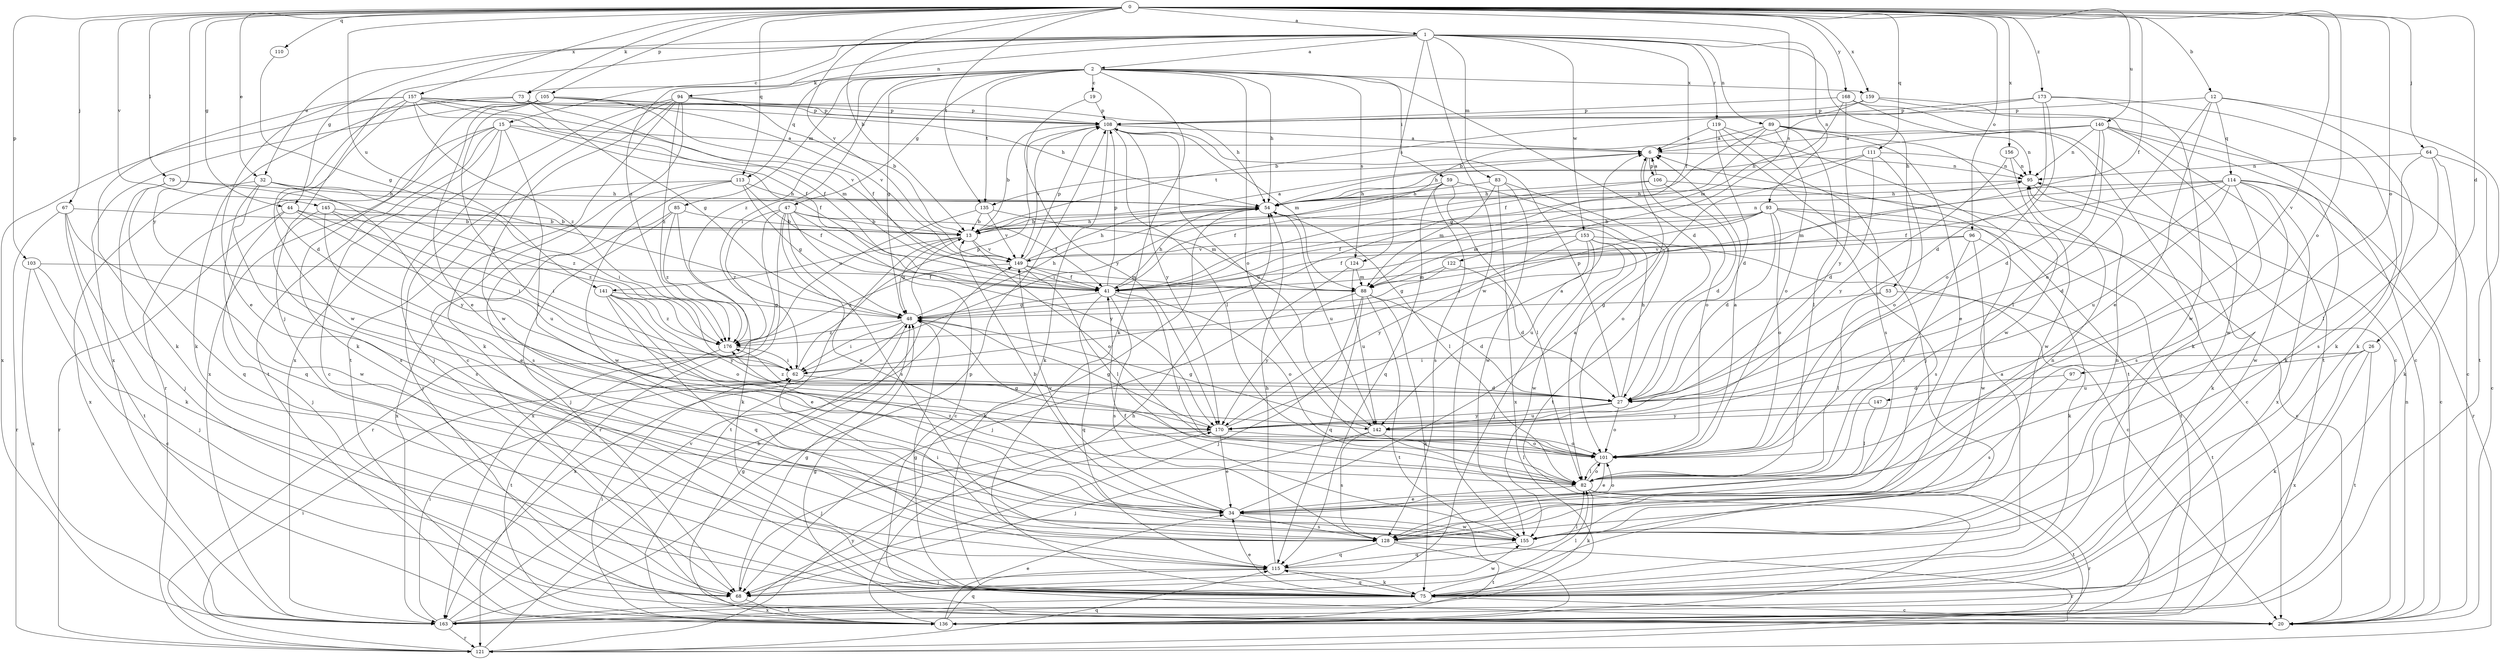strict digraph  {
0;
1;
2;
6;
12;
13;
15;
19;
20;
26;
27;
32;
34;
41;
44;
47;
48;
53;
54;
59;
62;
64;
67;
68;
73;
75;
79;
82;
83;
85;
88;
89;
93;
94;
95;
96;
97;
101;
103;
105;
106;
108;
110;
111;
113;
114;
115;
119;
121;
122;
124;
128;
135;
136;
140;
141;
142;
145;
147;
149;
153;
155;
156;
157;
159;
163;
168;
170;
173;
176;
0 -> 1  [label=a];
0 -> 12  [label=b];
0 -> 13  [label=b];
0 -> 26  [label=d];
0 -> 32  [label=e];
0 -> 41  [label=f];
0 -> 44  [label=g];
0 -> 64  [label=j];
0 -> 67  [label=j];
0 -> 73  [label=k];
0 -> 79  [label=l];
0 -> 96  [label=o];
0 -> 97  [label=o];
0 -> 101  [label=o];
0 -> 103  [label=p];
0 -> 105  [label=p];
0 -> 110  [label=q];
0 -> 111  [label=q];
0 -> 113  [label=q];
0 -> 122  [label=s];
0 -> 135  [label=t];
0 -> 140  [label=u];
0 -> 141  [label=u];
0 -> 145  [label=v];
0 -> 147  [label=v];
0 -> 149  [label=v];
0 -> 156  [label=x];
0 -> 157  [label=x];
0 -> 159  [label=x];
0 -> 168  [label=y];
0 -> 170  [label=y];
0 -> 173  [label=z];
1 -> 2  [label=a];
1 -> 15  [label=c];
1 -> 32  [label=e];
1 -> 41  [label=f];
1 -> 44  [label=g];
1 -> 53  [label=h];
1 -> 68  [label=j];
1 -> 83  [label=m];
1 -> 89  [label=n];
1 -> 93  [label=n];
1 -> 94  [label=n];
1 -> 119  [label=r];
1 -> 124  [label=s];
1 -> 153  [label=w];
1 -> 155  [label=w];
1 -> 176  [label=z];
2 -> 19  [label=c];
2 -> 27  [label=d];
2 -> 47  [label=g];
2 -> 48  [label=g];
2 -> 54  [label=h];
2 -> 59  [label=i];
2 -> 62  [label=i];
2 -> 73  [label=k];
2 -> 75  [label=k];
2 -> 85  [label=m];
2 -> 101  [label=o];
2 -> 113  [label=q];
2 -> 124  [label=s];
2 -> 135  [label=t];
2 -> 159  [label=x];
2 -> 176  [label=z];
6 -> 95  [label=n];
6 -> 101  [label=o];
6 -> 106  [label=p];
6 -> 135  [label=t];
12 -> 34  [label=e];
12 -> 75  [label=k];
12 -> 101  [label=o];
12 -> 108  [label=p];
12 -> 114  [label=q];
12 -> 136  [label=t];
13 -> 6  [label=a];
13 -> 48  [label=g];
13 -> 54  [label=h];
13 -> 95  [label=n];
13 -> 101  [label=o];
13 -> 136  [label=t];
13 -> 141  [label=u];
13 -> 149  [label=v];
15 -> 6  [label=a];
15 -> 20  [label=c];
15 -> 41  [label=f];
15 -> 68  [label=j];
15 -> 82  [label=l];
15 -> 121  [label=r];
15 -> 136  [label=t];
15 -> 163  [label=x];
19 -> 108  [label=p];
19 -> 170  [label=y];
20 -> 48  [label=g];
20 -> 95  [label=n];
26 -> 62  [label=i];
26 -> 75  [label=k];
26 -> 136  [label=t];
26 -> 142  [label=u];
26 -> 163  [label=x];
27 -> 54  [label=h];
27 -> 101  [label=o];
27 -> 108  [label=p];
27 -> 142  [label=u];
27 -> 170  [label=y];
27 -> 176  [label=z];
32 -> 54  [label=h];
32 -> 62  [label=i];
32 -> 115  [label=q];
32 -> 128  [label=s];
32 -> 163  [label=x];
32 -> 170  [label=y];
34 -> 6  [label=a];
34 -> 13  [label=b];
34 -> 101  [label=o];
34 -> 128  [label=s];
34 -> 149  [label=v];
34 -> 155  [label=w];
41 -> 48  [label=g];
41 -> 54  [label=h];
41 -> 82  [label=l];
41 -> 101  [label=o];
41 -> 108  [label=p];
41 -> 115  [label=q];
41 -> 128  [label=s];
44 -> 13  [label=b];
44 -> 62  [label=i];
44 -> 68  [label=j];
44 -> 121  [label=r];
44 -> 142  [label=u];
47 -> 13  [label=b];
47 -> 20  [label=c];
47 -> 34  [label=e];
47 -> 41  [label=f];
47 -> 121  [label=r];
47 -> 128  [label=s];
47 -> 163  [label=x];
47 -> 170  [label=y];
47 -> 176  [label=z];
48 -> 54  [label=h];
48 -> 62  [label=i];
48 -> 163  [label=x];
48 -> 176  [label=z];
53 -> 48  [label=g];
53 -> 82  [label=l];
53 -> 136  [label=t];
54 -> 13  [label=b];
54 -> 82  [label=l];
54 -> 142  [label=u];
59 -> 54  [label=h];
59 -> 62  [label=i];
59 -> 82  [label=l];
59 -> 101  [label=o];
59 -> 115  [label=q];
59 -> 128  [label=s];
62 -> 27  [label=d];
62 -> 108  [label=p];
64 -> 20  [label=c];
64 -> 75  [label=k];
64 -> 82  [label=l];
64 -> 95  [label=n];
64 -> 128  [label=s];
67 -> 13  [label=b];
67 -> 75  [label=k];
67 -> 121  [label=r];
67 -> 136  [label=t];
67 -> 155  [label=w];
68 -> 48  [label=g];
68 -> 136  [label=t];
68 -> 155  [label=w];
73 -> 41  [label=f];
73 -> 48  [label=g];
73 -> 75  [label=k];
73 -> 108  [label=p];
73 -> 163  [label=x];
75 -> 6  [label=a];
75 -> 20  [label=c];
75 -> 34  [label=e];
75 -> 48  [label=g];
75 -> 82  [label=l];
75 -> 115  [label=q];
75 -> 163  [label=x];
79 -> 54  [label=h];
79 -> 68  [label=j];
79 -> 115  [label=q];
79 -> 176  [label=z];
82 -> 34  [label=e];
82 -> 75  [label=k];
82 -> 101  [label=o];
82 -> 121  [label=r];
82 -> 136  [label=t];
82 -> 176  [label=z];
83 -> 54  [label=h];
83 -> 88  [label=m];
83 -> 136  [label=t];
83 -> 155  [label=w];
83 -> 163  [label=x];
85 -> 13  [label=b];
85 -> 68  [label=j];
85 -> 75  [label=k];
85 -> 163  [label=x];
85 -> 176  [label=z];
88 -> 27  [label=d];
88 -> 68  [label=j];
88 -> 75  [label=k];
88 -> 115  [label=q];
88 -> 136  [label=t];
88 -> 170  [label=y];
89 -> 6  [label=a];
89 -> 34  [label=e];
89 -> 41  [label=f];
89 -> 48  [label=g];
89 -> 82  [label=l];
89 -> 95  [label=n];
89 -> 101  [label=o];
89 -> 155  [label=w];
93 -> 13  [label=b];
93 -> 20  [label=c];
93 -> 27  [label=d];
93 -> 41  [label=f];
93 -> 62  [label=i];
93 -> 88  [label=m];
93 -> 101  [label=o];
93 -> 128  [label=s];
93 -> 136  [label=t];
94 -> 13  [label=b];
94 -> 20  [label=c];
94 -> 75  [label=k];
94 -> 108  [label=p];
94 -> 136  [label=t];
94 -> 155  [label=w];
94 -> 163  [label=x];
94 -> 176  [label=z];
95 -> 54  [label=h];
95 -> 75  [label=k];
96 -> 41  [label=f];
96 -> 75  [label=k];
96 -> 82  [label=l];
96 -> 149  [label=v];
96 -> 155  [label=w];
97 -> 27  [label=d];
97 -> 128  [label=s];
101 -> 6  [label=a];
101 -> 34  [label=e];
101 -> 48  [label=g];
101 -> 82  [label=l];
103 -> 20  [label=c];
103 -> 41  [label=f];
103 -> 68  [label=j];
103 -> 163  [label=x];
105 -> 27  [label=d];
105 -> 34  [label=e];
105 -> 41  [label=f];
105 -> 54  [label=h];
105 -> 75  [label=k];
105 -> 108  [label=p];
105 -> 149  [label=v];
105 -> 163  [label=x];
106 -> 6  [label=a];
106 -> 20  [label=c];
106 -> 27  [label=d];
106 -> 41  [label=f];
106 -> 54  [label=h];
108 -> 6  [label=a];
108 -> 13  [label=b];
108 -> 75  [label=k];
108 -> 82  [label=l];
108 -> 88  [label=m];
108 -> 142  [label=u];
108 -> 149  [label=v];
108 -> 170  [label=y];
110 -> 48  [label=g];
111 -> 27  [label=d];
111 -> 54  [label=h];
111 -> 95  [label=n];
111 -> 101  [label=o];
111 -> 176  [label=z];
113 -> 41  [label=f];
113 -> 48  [label=g];
113 -> 54  [label=h];
113 -> 68  [label=j];
113 -> 128  [label=s];
113 -> 155  [label=w];
114 -> 20  [label=c];
114 -> 27  [label=d];
114 -> 41  [label=f];
114 -> 54  [label=h];
114 -> 88  [label=m];
114 -> 121  [label=r];
114 -> 128  [label=s];
114 -> 142  [label=u];
114 -> 155  [label=w];
114 -> 163  [label=x];
115 -> 54  [label=h];
115 -> 68  [label=j];
115 -> 75  [label=k];
115 -> 82  [label=l];
119 -> 6  [label=a];
119 -> 27  [label=d];
119 -> 68  [label=j];
119 -> 128  [label=s];
119 -> 136  [label=t];
121 -> 13  [label=b];
121 -> 62  [label=i];
121 -> 115  [label=q];
121 -> 170  [label=y];
122 -> 27  [label=d];
122 -> 48  [label=g];
122 -> 88  [label=m];
124 -> 68  [label=j];
124 -> 88  [label=m];
124 -> 142  [label=u];
128 -> 62  [label=i];
128 -> 95  [label=n];
128 -> 115  [label=q];
128 -> 121  [label=r];
128 -> 136  [label=t];
135 -> 13  [label=b];
135 -> 88  [label=m];
135 -> 121  [label=r];
135 -> 149  [label=v];
136 -> 34  [label=e];
136 -> 48  [label=g];
136 -> 54  [label=h];
136 -> 62  [label=i];
136 -> 115  [label=q];
140 -> 6  [label=a];
140 -> 20  [label=c];
140 -> 27  [label=d];
140 -> 54  [label=h];
140 -> 75  [label=k];
140 -> 82  [label=l];
140 -> 95  [label=n];
140 -> 155  [label=w];
141 -> 34  [label=e];
141 -> 48  [label=g];
141 -> 101  [label=o];
141 -> 115  [label=q];
141 -> 170  [label=y];
141 -> 176  [label=z];
142 -> 48  [label=g];
142 -> 68  [label=j];
142 -> 82  [label=l];
142 -> 101  [label=o];
142 -> 128  [label=s];
145 -> 13  [label=b];
145 -> 34  [label=e];
145 -> 62  [label=i];
145 -> 128  [label=s];
145 -> 176  [label=z];
147 -> 82  [label=l];
147 -> 170  [label=y];
149 -> 41  [label=f];
149 -> 54  [label=h];
149 -> 82  [label=l];
149 -> 88  [label=m];
149 -> 108  [label=p];
149 -> 176  [label=z];
153 -> 20  [label=c];
153 -> 68  [label=j];
153 -> 82  [label=l];
153 -> 142  [label=u];
153 -> 149  [label=v];
153 -> 155  [label=w];
153 -> 170  [label=y];
155 -> 41  [label=f];
155 -> 95  [label=n];
155 -> 115  [label=q];
156 -> 95  [label=n];
156 -> 155  [label=w];
156 -> 170  [label=y];
157 -> 27  [label=d];
157 -> 34  [label=e];
157 -> 41  [label=f];
157 -> 54  [label=h];
157 -> 75  [label=k];
157 -> 88  [label=m];
157 -> 108  [label=p];
157 -> 149  [label=v];
157 -> 155  [label=w];
157 -> 176  [label=z];
159 -> 13  [label=b];
159 -> 20  [label=c];
159 -> 108  [label=p];
159 -> 136  [label=t];
163 -> 54  [label=h];
163 -> 62  [label=i];
163 -> 108  [label=p];
163 -> 121  [label=r];
163 -> 149  [label=v];
168 -> 20  [label=c];
168 -> 75  [label=k];
168 -> 88  [label=m];
168 -> 108  [label=p];
168 -> 170  [label=y];
170 -> 6  [label=a];
170 -> 34  [label=e];
170 -> 48  [label=g];
170 -> 68  [label=j];
170 -> 101  [label=o];
173 -> 13  [label=b];
173 -> 27  [label=d];
173 -> 75  [label=k];
173 -> 101  [label=o];
173 -> 108  [label=p];
173 -> 155  [label=w];
176 -> 62  [label=i];
176 -> 136  [label=t];
}
